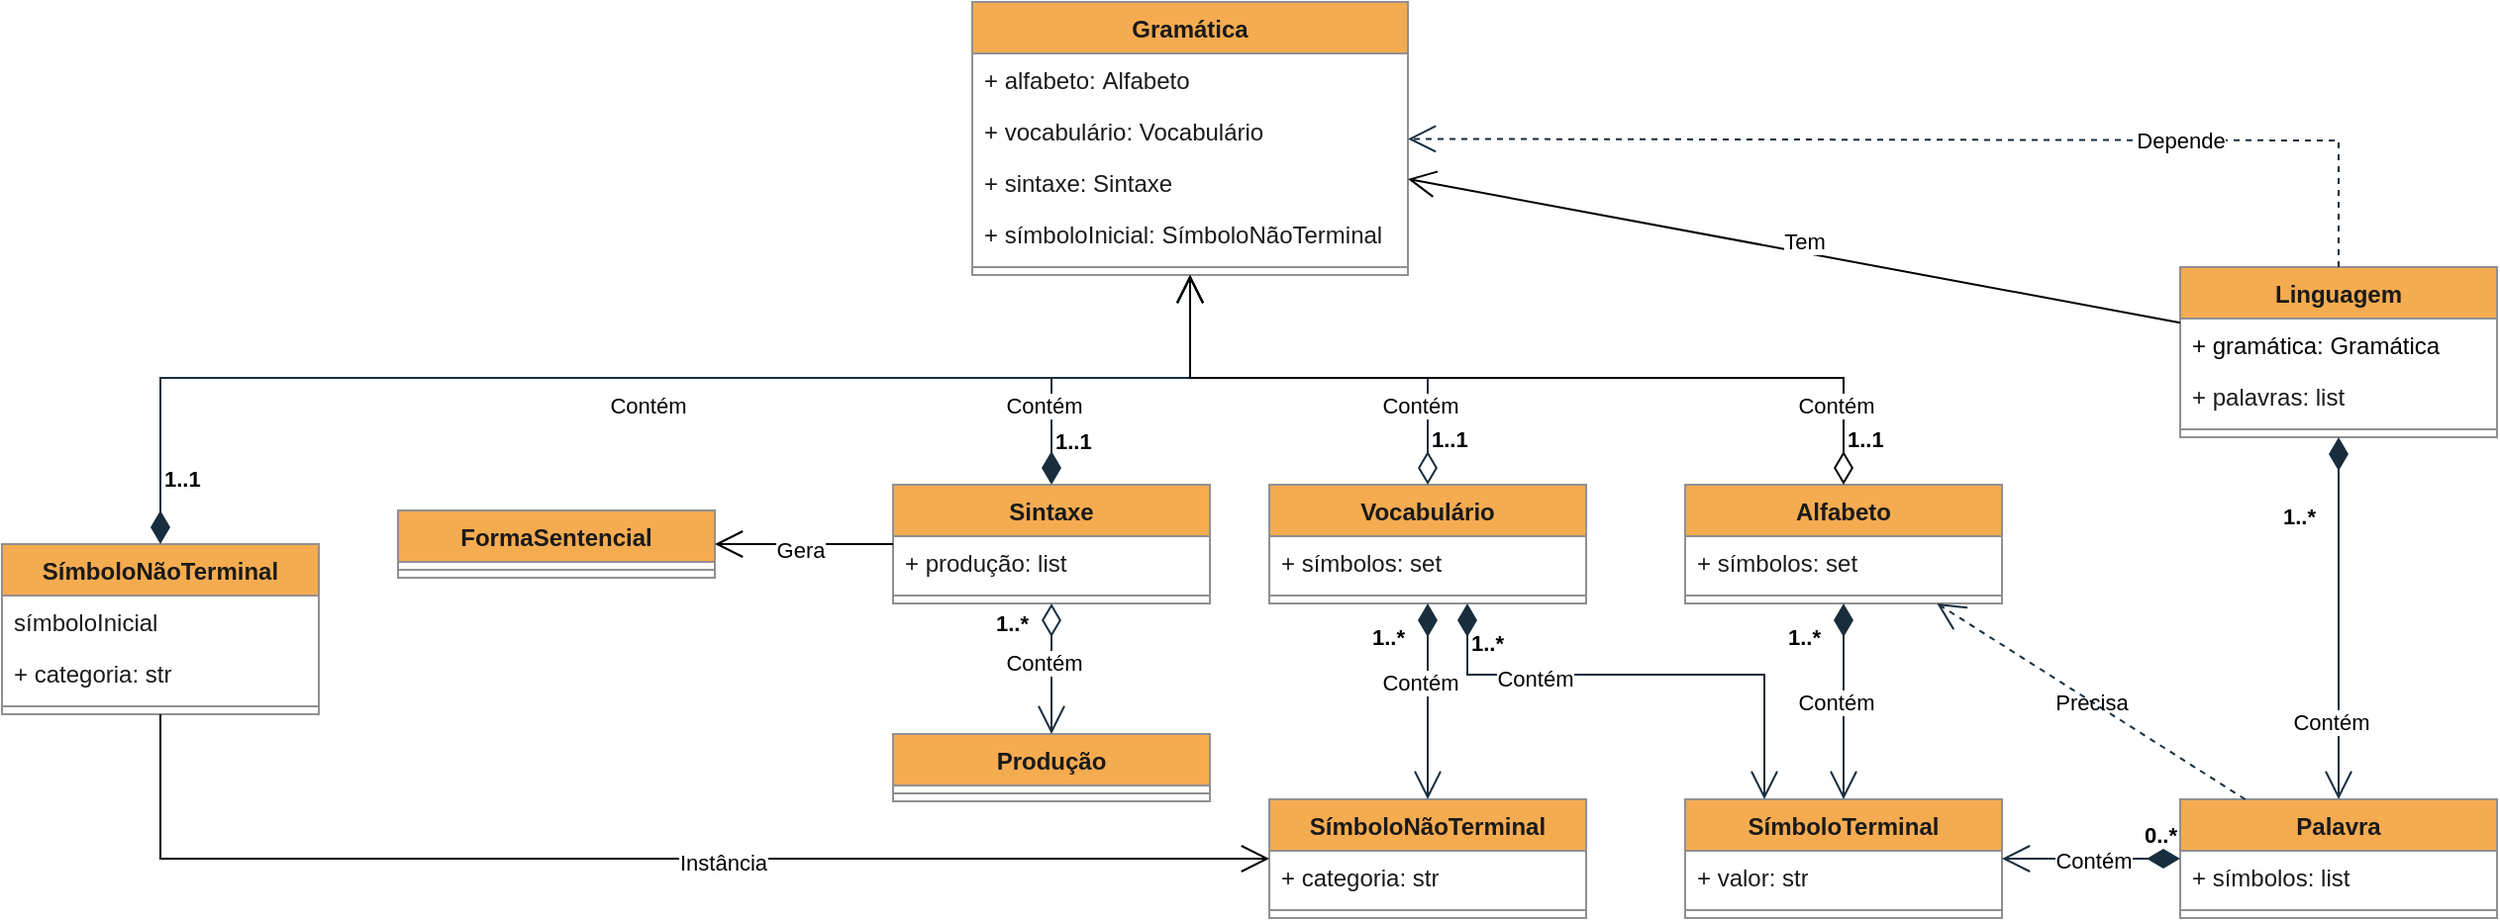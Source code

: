 <mxfile version="23.1.5" type="device">
  <diagram id="C5RBs43oDa-KdzZeNtuy" name="Page-1">
    <mxGraphModel dx="3328" dy="1915" grid="1" gridSize="10" guides="1" tooltips="1" connect="1" arrows="1" fold="1" page="1" pageScale="1" pageWidth="827" pageHeight="1169" math="0" shadow="0">
      <root>
        <mxCell id="WIyWlLk6GJQsqaUBKTNV-0" />
        <mxCell id="WIyWlLk6GJQsqaUBKTNV-1" parent="WIyWlLk6GJQsqaUBKTNV-0" />
        <mxCell id="KC9qn_wAbrLoVvTUjgyr-0" value="Palavra" style="swimlane;fontStyle=1;align=center;verticalAlign=top;childLayout=stackLayout;horizontal=1;startSize=26;horizontalStack=0;resizeParent=1;resizeParentMax=0;resizeLast=0;collapsible=1;marginBottom=0;whiteSpace=wrap;html=1;labelBackgroundColor=none;fillColor=#F5AB50;strokeColor=#909090;fontColor=#1A1A1A;" parent="WIyWlLk6GJQsqaUBKTNV-1" vertex="1">
          <mxGeometry x="270" y="183" width="160" height="60" as="geometry" />
        </mxCell>
        <mxCell id="KC9qn_wAbrLoVvTUjgyr-1" value="+ símbolos: list" style="text;strokeColor=none;fillColor=none;align=left;verticalAlign=top;spacingLeft=4;spacingRight=4;overflow=hidden;rotatable=0;points=[[0,0.5],[1,0.5]];portConstraint=eastwest;whiteSpace=wrap;html=1;labelBackgroundColor=none;fontColor=#1A1A1A;" parent="KC9qn_wAbrLoVvTUjgyr-0" vertex="1">
          <mxGeometry y="26" width="160" height="26" as="geometry" />
        </mxCell>
        <mxCell id="KC9qn_wAbrLoVvTUjgyr-2" value="" style="line;strokeWidth=1;fillColor=none;align=left;verticalAlign=middle;spacingTop=-1;spacingLeft=3;spacingRight=3;rotatable=0;labelPosition=right;points=[];portConstraint=eastwest;strokeColor=#909090;labelBackgroundColor=none;fontColor=#1A1A1A;" parent="KC9qn_wAbrLoVvTUjgyr-0" vertex="1">
          <mxGeometry y="52" width="160" height="8" as="geometry" />
        </mxCell>
        <mxCell id="KC9qn_wAbrLoVvTUjgyr-4" value="Alfabeto" style="swimlane;fontStyle=1;align=center;verticalAlign=top;childLayout=stackLayout;horizontal=1;startSize=26;horizontalStack=0;resizeParent=1;resizeParentMax=0;resizeLast=0;collapsible=1;marginBottom=0;whiteSpace=wrap;html=1;labelBackgroundColor=none;fillColor=#F5AB50;strokeColor=#909090;fontColor=#1A1A1A;" parent="WIyWlLk6GJQsqaUBKTNV-1" vertex="1">
          <mxGeometry x="20" y="24" width="160" height="60" as="geometry" />
        </mxCell>
        <mxCell id="KC9qn_wAbrLoVvTUjgyr-5" value="+ símbolos: set" style="text;strokeColor=none;fillColor=none;align=left;verticalAlign=top;spacingLeft=4;spacingRight=4;overflow=hidden;rotatable=0;points=[[0,0.5],[1,0.5]];portConstraint=eastwest;whiteSpace=wrap;html=1;labelBackgroundColor=none;fontColor=#1A1A1A;" parent="KC9qn_wAbrLoVvTUjgyr-4" vertex="1">
          <mxGeometry y="26" width="160" height="26" as="geometry" />
        </mxCell>
        <mxCell id="KC9qn_wAbrLoVvTUjgyr-6" value="" style="line;strokeWidth=1;fillColor=none;align=left;verticalAlign=middle;spacingTop=-1;spacingLeft=3;spacingRight=3;rotatable=0;labelPosition=right;points=[];portConstraint=eastwest;strokeColor=#909090;labelBackgroundColor=none;fontColor=#1A1A1A;" parent="KC9qn_wAbrLoVvTUjgyr-4" vertex="1">
          <mxGeometry y="52" width="160" height="8" as="geometry" />
        </mxCell>
        <mxCell id="KC9qn_wAbrLoVvTUjgyr-8" value="Linguagem" style="swimlane;fontStyle=1;align=center;verticalAlign=top;childLayout=stackLayout;horizontal=1;startSize=26;horizontalStack=0;resizeParent=1;resizeParentMax=0;resizeLast=0;collapsible=1;marginBottom=0;whiteSpace=wrap;html=1;labelBackgroundColor=none;fillColor=#F5AB50;strokeColor=#909090;fontColor=#1A1A1A;" parent="WIyWlLk6GJQsqaUBKTNV-1" vertex="1">
          <mxGeometry x="270" y="-86" width="160" height="86" as="geometry">
            <mxRectangle x="300" y="340" width="100" height="30" as="alternateBounds" />
          </mxGeometry>
        </mxCell>
        <mxCell id="8KDkpB8A5qFGhit-usQy-15" value="+ gramática: Gramática" style="text;strokeColor=none;fillColor=none;align=left;verticalAlign=top;spacingLeft=4;spacingRight=4;overflow=hidden;rotatable=0;points=[[0,0.5],[1,0.5]];portConstraint=eastwest;whiteSpace=wrap;html=1;" parent="KC9qn_wAbrLoVvTUjgyr-8" vertex="1">
          <mxGeometry y="26" width="160" height="26" as="geometry" />
        </mxCell>
        <mxCell id="gND7RPk0W_1YS8u8bLGv-8" value="+&amp;nbsp;palavras:&amp;nbsp;list" style="text;strokeColor=none;fillColor=none;align=left;verticalAlign=top;spacingLeft=4;spacingRight=4;overflow=hidden;rotatable=0;points=[[0,0.5],[1,0.5]];portConstraint=eastwest;whiteSpace=wrap;html=1;labelBackgroundColor=none;fontColor=#1A1A1A;" parent="KC9qn_wAbrLoVvTUjgyr-8" vertex="1">
          <mxGeometry y="52" width="160" height="26" as="geometry" />
        </mxCell>
        <mxCell id="KC9qn_wAbrLoVvTUjgyr-10" value="" style="line;strokeWidth=1;fillColor=none;align=left;verticalAlign=middle;spacingTop=-1;spacingLeft=3;spacingRight=3;rotatable=0;labelPosition=right;points=[];portConstraint=eastwest;strokeColor=#909090;labelBackgroundColor=none;fontColor=#1A1A1A;" parent="KC9qn_wAbrLoVvTUjgyr-8" vertex="1">
          <mxGeometry y="78" width="160" height="8" as="geometry" />
        </mxCell>
        <mxCell id="gND7RPk0W_1YS8u8bLGv-0" value="SímboloTerminal" style="swimlane;fontStyle=1;align=center;verticalAlign=top;childLayout=stackLayout;horizontal=1;startSize=26;horizontalStack=0;resizeParent=1;resizeParentMax=0;resizeLast=0;collapsible=1;marginBottom=0;whiteSpace=wrap;html=1;labelBackgroundColor=none;fillColor=#F5AB50;strokeColor=#909090;fontColor=#1A1A1A;" parent="WIyWlLk6GJQsqaUBKTNV-1" vertex="1">
          <mxGeometry x="20" y="183" width="160" height="60" as="geometry">
            <mxRectangle x="20" y="170" width="90" height="30" as="alternateBounds" />
          </mxGeometry>
        </mxCell>
        <mxCell id="TWA2oFTpwlA6nahOtgsA-4" value="+ valor: str" style="text;strokeColor=none;fillColor=none;align=left;verticalAlign=top;spacingLeft=4;spacingRight=4;overflow=hidden;rotatable=0;points=[[0,0.5],[1,0.5]];portConstraint=eastwest;whiteSpace=wrap;html=1;labelBackgroundColor=none;fontColor=#1A1A1A;" parent="gND7RPk0W_1YS8u8bLGv-0" vertex="1">
          <mxGeometry y="26" width="160" height="26" as="geometry" />
        </mxCell>
        <mxCell id="gND7RPk0W_1YS8u8bLGv-2" value="" style="line;strokeWidth=1;fillColor=none;align=left;verticalAlign=middle;spacingTop=-1;spacingLeft=3;spacingRight=3;rotatable=0;labelPosition=right;points=[];portConstraint=eastwest;strokeColor=#909090;labelBackgroundColor=none;fontColor=#1A1A1A;" parent="gND7RPk0W_1YS8u8bLGv-0" vertex="1">
          <mxGeometry y="52" width="160" height="8" as="geometry" />
        </mxCell>
        <mxCell id="gND7RPk0W_1YS8u8bLGv-10" value="&lt;b&gt;1..*&lt;/b&gt;" style="endArrow=open;endSize=12;startArrow=diamondThin;startSize=14;startFill=1;edgeStyle=orthogonalEdgeStyle;align=left;verticalAlign=bottom;rounded=0;html=1;targetPerimeterSpacing=0;labelBackgroundColor=none;strokeColor=#182E3E;fontColor=default;" parent="WIyWlLk6GJQsqaUBKTNV-1" source="KC9qn_wAbrLoVvTUjgyr-4" target="gND7RPk0W_1YS8u8bLGv-0" edge="1">
          <mxGeometry x="-0.475" y="-30" relative="1" as="geometry">
            <mxPoint x="180" y="270" as="sourcePoint" />
            <mxPoint x="60" y="270" as="targetPoint" />
            <mxPoint as="offset" />
          </mxGeometry>
        </mxCell>
        <mxCell id="gND7RPk0W_1YS8u8bLGv-13" value="&lt;b&gt;0..*&lt;/b&gt;" style="endArrow=open;endSize=12;startArrow=diamondThin;startSize=14;startFill=1;edgeStyle=orthogonalEdgeStyle;align=left;verticalAlign=bottom;rounded=0;html=1;targetPerimeterSpacing=0;labelBackgroundColor=none;strokeColor=#182E3E;fontColor=default;" parent="WIyWlLk6GJQsqaUBKTNV-1" source="KC9qn_wAbrLoVvTUjgyr-0" target="gND7RPk0W_1YS8u8bLGv-0" edge="1">
          <mxGeometry x="-0.556" y="-3" relative="1" as="geometry">
            <mxPoint x="400" y="320" as="sourcePoint" />
            <mxPoint x="400" y="236" as="targetPoint" />
            <mxPoint as="offset" />
          </mxGeometry>
        </mxCell>
        <mxCell id="gND7RPk0W_1YS8u8bLGv-15" value="Precisa" style="endArrow=open;endSize=12;dashed=1;html=1;rounded=0;labelBackgroundColor=none;strokeColor=#182E3E;fontColor=default;" parent="WIyWlLk6GJQsqaUBKTNV-1" source="KC9qn_wAbrLoVvTUjgyr-0" target="KC9qn_wAbrLoVvTUjgyr-4" edge="1">
          <mxGeometry width="160" relative="1" as="geometry">
            <mxPoint x="570" y="260" as="sourcePoint" />
            <mxPoint x="730" y="260" as="targetPoint" />
          </mxGeometry>
        </mxCell>
        <mxCell id="TWA2oFTpwlA6nahOtgsA-2" value="&lt;b&gt;1..*&lt;/b&gt;" style="endArrow=open;endSize=12;startArrow=diamondThin;startSize=14;startFill=1;edgeStyle=orthogonalEdgeStyle;align=left;verticalAlign=bottom;rounded=0;html=1;targetPerimeterSpacing=0;labelBackgroundColor=none;strokeColor=#182E3E;fontColor=default;" parent="WIyWlLk6GJQsqaUBKTNV-1" source="KC9qn_wAbrLoVvTUjgyr-8" target="KC9qn_wAbrLoVvTUjgyr-0" edge="1">
          <mxGeometry x="-0.465" y="-30" relative="1" as="geometry">
            <mxPoint x="510" y="280" as="sourcePoint" />
            <mxPoint x="420" y="280" as="targetPoint" />
            <mxPoint as="offset" />
          </mxGeometry>
        </mxCell>
        <mxCell id="XZOa5JN2ejwMlJvhmXEw-0" value="SímboloNãoTerminal" style="swimlane;fontStyle=1;align=center;verticalAlign=top;childLayout=stackLayout;horizontal=1;startSize=26;horizontalStack=0;resizeParent=1;resizeParentMax=0;resizeLast=0;collapsible=1;marginBottom=0;whiteSpace=wrap;html=1;labelBackgroundColor=none;fillColor=#F5AB50;strokeColor=#909090;fontColor=#1A1A1A;" parent="WIyWlLk6GJQsqaUBKTNV-1" vertex="1">
          <mxGeometry x="-190" y="183" width="160" height="60" as="geometry">
            <mxRectangle x="20" y="170" width="90" height="30" as="alternateBounds" />
          </mxGeometry>
        </mxCell>
        <mxCell id="XZOa5JN2ejwMlJvhmXEw-1" value="+ categoria: str" style="text;strokeColor=none;fillColor=none;align=left;verticalAlign=top;spacingLeft=4;spacingRight=4;overflow=hidden;rotatable=0;points=[[0,0.5],[1,0.5]];portConstraint=eastwest;whiteSpace=wrap;html=1;labelBackgroundColor=none;fontColor=#1A1A1A;" parent="XZOa5JN2ejwMlJvhmXEw-0" vertex="1">
          <mxGeometry y="26" width="160" height="26" as="geometry" />
        </mxCell>
        <mxCell id="XZOa5JN2ejwMlJvhmXEw-2" value="" style="line;strokeWidth=1;fillColor=none;align=left;verticalAlign=middle;spacingTop=-1;spacingLeft=3;spacingRight=3;rotatable=0;labelPosition=right;points=[];portConstraint=eastwest;strokeColor=#909090;labelBackgroundColor=none;fontColor=#1A1A1A;" parent="XZOa5JN2ejwMlJvhmXEw-0" vertex="1">
          <mxGeometry y="52" width="160" height="8" as="geometry" />
        </mxCell>
        <mxCell id="XZOa5JN2ejwMlJvhmXEw-7" value="Vocabulário" style="swimlane;fontStyle=1;align=center;verticalAlign=top;childLayout=stackLayout;horizontal=1;startSize=26;horizontalStack=0;resizeParent=1;resizeParentMax=0;resizeLast=0;collapsible=1;marginBottom=0;whiteSpace=wrap;html=1;labelBackgroundColor=none;fillColor=#F5AB50;strokeColor=#909090;fontColor=#1A1A1A;" parent="WIyWlLk6GJQsqaUBKTNV-1" vertex="1">
          <mxGeometry x="-190" y="24" width="160" height="60" as="geometry">
            <mxRectangle x="20" y="170" width="90" height="30" as="alternateBounds" />
          </mxGeometry>
        </mxCell>
        <mxCell id="8KDkpB8A5qFGhit-usQy-0" value="+ símbolos: set" style="text;strokeColor=none;fillColor=none;align=left;verticalAlign=top;spacingLeft=4;spacingRight=4;overflow=hidden;rotatable=0;points=[[0,0.5],[1,0.5]];portConstraint=eastwest;whiteSpace=wrap;html=1;labelBackgroundColor=none;fontColor=#1A1A1A;" parent="XZOa5JN2ejwMlJvhmXEw-7" vertex="1">
          <mxGeometry y="26" width="160" height="26" as="geometry" />
        </mxCell>
        <mxCell id="XZOa5JN2ejwMlJvhmXEw-9" value="" style="line;strokeWidth=1;fillColor=none;align=left;verticalAlign=middle;spacingTop=-1;spacingLeft=3;spacingRight=3;rotatable=0;labelPosition=right;points=[];portConstraint=eastwest;strokeColor=#909090;labelBackgroundColor=none;fontColor=#1A1A1A;" parent="XZOa5JN2ejwMlJvhmXEw-7" vertex="1">
          <mxGeometry y="52" width="160" height="8" as="geometry" />
        </mxCell>
        <mxCell id="XZOa5JN2ejwMlJvhmXEw-12" value="Produção" style="swimlane;fontStyle=1;align=center;verticalAlign=top;childLayout=stackLayout;horizontal=1;startSize=26;horizontalStack=0;resizeParent=1;resizeParentMax=0;resizeLast=0;collapsible=1;marginBottom=0;whiteSpace=wrap;html=1;labelBackgroundColor=none;fillColor=#F5AB50;strokeColor=#909090;fontColor=#1A1A1A;" parent="WIyWlLk6GJQsqaUBKTNV-1" vertex="1">
          <mxGeometry x="-380" y="150" width="160" height="34" as="geometry">
            <mxRectangle x="20" y="170" width="90" height="30" as="alternateBounds" />
          </mxGeometry>
        </mxCell>
        <mxCell id="XZOa5JN2ejwMlJvhmXEw-13" value="" style="line;strokeWidth=1;fillColor=none;align=left;verticalAlign=middle;spacingTop=-1;spacingLeft=3;spacingRight=3;rotatable=0;labelPosition=right;points=[];portConstraint=eastwest;strokeColor=#909090;labelBackgroundColor=none;fontColor=#1A1A1A;" parent="XZOa5JN2ejwMlJvhmXEw-12" vertex="1">
          <mxGeometry y="26" width="160" height="8" as="geometry" />
        </mxCell>
        <mxCell id="XZOa5JN2ejwMlJvhmXEw-21" value="SímboloNãoTerminal" style="swimlane;fontStyle=1;align=center;verticalAlign=top;childLayout=stackLayout;horizontal=1;startSize=26;horizontalStack=0;resizeParent=1;resizeParentMax=0;resizeLast=0;collapsible=1;marginBottom=0;whiteSpace=wrap;html=1;labelBackgroundColor=none;fillColor=#F5AB50;strokeColor=#909090;fontColor=#1A1A1A;" parent="WIyWlLk6GJQsqaUBKTNV-1" vertex="1">
          <mxGeometry x="-830" y="54" width="160" height="86" as="geometry">
            <mxRectangle x="20" y="170" width="90" height="30" as="alternateBounds" />
          </mxGeometry>
        </mxCell>
        <mxCell id="XZOa5JN2ejwMlJvhmXEw-24" value="símboloInicial" style="text;strokeColor=none;fillColor=none;align=left;verticalAlign=top;spacingLeft=4;spacingRight=4;overflow=hidden;rotatable=0;points=[[0,0.5],[1,0.5]];portConstraint=eastwest;whiteSpace=wrap;html=1;labelBackgroundColor=none;fontColor=#1A1A1A;" parent="XZOa5JN2ejwMlJvhmXEw-21" vertex="1">
          <mxGeometry y="26" width="160" height="26" as="geometry" />
        </mxCell>
        <mxCell id="XZOa5JN2ejwMlJvhmXEw-22" value="+ categoria: str" style="text;strokeColor=none;fillColor=none;align=left;verticalAlign=top;spacingLeft=4;spacingRight=4;overflow=hidden;rotatable=0;points=[[0,0.5],[1,0.5]];portConstraint=eastwest;whiteSpace=wrap;html=1;labelBackgroundColor=none;fontColor=#1A1A1A;" parent="XZOa5JN2ejwMlJvhmXEw-21" vertex="1">
          <mxGeometry y="52" width="160" height="26" as="geometry" />
        </mxCell>
        <mxCell id="XZOa5JN2ejwMlJvhmXEw-23" value="" style="line;strokeWidth=1;fillColor=none;align=left;verticalAlign=middle;spacingTop=-1;spacingLeft=3;spacingRight=3;rotatable=0;labelPosition=right;points=[];portConstraint=eastwest;strokeColor=#909090;labelBackgroundColor=none;fontColor=#1A1A1A;" parent="XZOa5JN2ejwMlJvhmXEw-21" vertex="1">
          <mxGeometry y="78" width="160" height="8" as="geometry" />
        </mxCell>
        <mxCell id="XZOa5JN2ejwMlJvhmXEw-25" value="" style="endArrow=open;startArrow=none;endFill=0;startFill=0;html=1;rounded=0;endSize=12;" parent="WIyWlLk6GJQsqaUBKTNV-1" source="XZOa5JN2ejwMlJvhmXEw-21" target="XZOa5JN2ejwMlJvhmXEw-0" edge="1">
          <mxGeometry width="160" relative="1" as="geometry">
            <mxPoint x="-380" y="150" as="sourcePoint" />
            <mxPoint x="-220" y="150" as="targetPoint" />
            <Array as="points">
              <mxPoint x="-750" y="213" />
            </Array>
          </mxGeometry>
        </mxCell>
        <mxCell id="XZOa5JN2ejwMlJvhmXEw-34" value="Instância" style="edgeLabel;html=1;align=center;verticalAlign=middle;resizable=0;points=[];" parent="XZOa5JN2ejwMlJvhmXEw-25" connectable="0" vertex="1">
          <mxGeometry x="0.127" y="-2" relative="1" as="geometry">
            <mxPoint as="offset" />
          </mxGeometry>
        </mxCell>
        <mxCell id="XZOa5JN2ejwMlJvhmXEw-26" value="Gramática" style="swimlane;fontStyle=1;align=center;verticalAlign=top;childLayout=stackLayout;horizontal=1;startSize=26;horizontalStack=0;resizeParent=1;resizeParentMax=0;resizeLast=0;collapsible=1;marginBottom=0;whiteSpace=wrap;html=1;labelBackgroundColor=none;fillColor=#F5AB50;strokeColor=#909090;fontColor=#1A1A1A;" parent="WIyWlLk6GJQsqaUBKTNV-1" vertex="1">
          <mxGeometry x="-340" y="-220" width="220" height="138" as="geometry">
            <mxRectangle x="20" y="170" width="90" height="30" as="alternateBounds" />
          </mxGeometry>
        </mxCell>
        <mxCell id="8KDkpB8A5qFGhit-usQy-11" value="+ alfabeto:&amp;nbsp;Alfabeto" style="text;strokeColor=none;fillColor=none;align=left;verticalAlign=top;spacingLeft=4;spacingRight=4;overflow=hidden;rotatable=0;points=[[0,0.5],[1,0.5]];portConstraint=eastwest;whiteSpace=wrap;html=1;labelBackgroundColor=none;fontColor=#1A1A1A;" parent="XZOa5JN2ejwMlJvhmXEw-26" vertex="1">
          <mxGeometry y="26" width="220" height="26" as="geometry" />
        </mxCell>
        <mxCell id="8KDkpB8A5qFGhit-usQy-9" value="+ vocabulário:&amp;nbsp;Vocabulário" style="text;strokeColor=none;fillColor=none;align=left;verticalAlign=top;spacingLeft=4;spacingRight=4;overflow=hidden;rotatable=0;points=[[0,0.5],[1,0.5]];portConstraint=eastwest;whiteSpace=wrap;html=1;labelBackgroundColor=none;fontColor=#1A1A1A;" parent="XZOa5JN2ejwMlJvhmXEw-26" vertex="1">
          <mxGeometry y="52" width="220" height="26" as="geometry" />
        </mxCell>
        <mxCell id="8KDkpB8A5qFGhit-usQy-10" value="+ sintaxe:&amp;nbsp;Sintaxe" style="text;strokeColor=none;fillColor=none;align=left;verticalAlign=top;spacingLeft=4;spacingRight=4;overflow=hidden;rotatable=0;points=[[0,0.5],[1,0.5]];portConstraint=eastwest;whiteSpace=wrap;html=1;labelBackgroundColor=none;fontColor=#1A1A1A;" parent="XZOa5JN2ejwMlJvhmXEw-26" vertex="1">
          <mxGeometry y="78" width="220" height="26" as="geometry" />
        </mxCell>
        <mxCell id="8KDkpB8A5qFGhit-usQy-6" value="+ símboloInicial:&amp;nbsp;SímboloNãoTerminal" style="text;strokeColor=none;fillColor=none;align=left;verticalAlign=top;spacingLeft=4;spacingRight=4;overflow=hidden;rotatable=0;points=[[0,0.5],[1,0.5]];portConstraint=eastwest;whiteSpace=wrap;html=1;labelBackgroundColor=none;fontColor=#1A1A1A;" parent="XZOa5JN2ejwMlJvhmXEw-26" vertex="1">
          <mxGeometry y="104" width="220" height="26" as="geometry" />
        </mxCell>
        <mxCell id="XZOa5JN2ejwMlJvhmXEw-27" value="" style="line;strokeWidth=1;fillColor=none;align=left;verticalAlign=middle;spacingTop=-1;spacingLeft=3;spacingRight=3;rotatable=0;labelPosition=right;points=[];portConstraint=eastwest;strokeColor=#909090;labelBackgroundColor=none;fontColor=#1A1A1A;" parent="XZOa5JN2ejwMlJvhmXEw-26" vertex="1">
          <mxGeometry y="130" width="220" height="8" as="geometry" />
        </mxCell>
        <mxCell id="XZOa5JN2ejwMlJvhmXEw-29" value="&lt;b&gt;1..1&lt;/b&gt;" style="endArrow=open;endSize=12;startArrow=diamondThin;startSize=14;startFill=0;edgeStyle=orthogonalEdgeStyle;align=left;verticalAlign=bottom;rounded=0;html=1;targetPerimeterSpacing=0;labelBackgroundColor=none;strokeColor=#182E3E;fontColor=default;" parent="WIyWlLk6GJQsqaUBKTNV-1" source="XZOa5JN2ejwMlJvhmXEw-7" target="XZOa5JN2ejwMlJvhmXEw-26" edge="1">
          <mxGeometry x="-0.878" relative="1" as="geometry">
            <mxPoint x="-170" y="11" as="sourcePoint" />
            <mxPoint x="-500" y="-99" as="targetPoint" />
            <mxPoint as="offset" />
            <Array as="points">
              <mxPoint x="-110" y="-30" />
              <mxPoint x="-230" y="-30" />
            </Array>
          </mxGeometry>
        </mxCell>
        <mxCell id="XZOa5JN2ejwMlJvhmXEw-30" value="&lt;b&gt;1..1&lt;br&gt;&lt;/b&gt;" style="endArrow=open;endSize=12;startArrow=diamondThin;startSize=14;startFill=1;edgeStyle=orthogonalEdgeStyle;align=left;verticalAlign=bottom;rounded=0;html=1;targetPerimeterSpacing=0;labelBackgroundColor=none;strokeColor=#182E3E;fontColor=default;" parent="WIyWlLk6GJQsqaUBKTNV-1" source="3rAQtkAcfbmT3sl82F9G-8" target="XZOa5JN2ejwMlJvhmXEw-26" edge="1">
          <mxGeometry x="-0.844" relative="1" as="geometry">
            <mxPoint x="-360" as="sourcePoint" />
            <mxPoint x="-420" y="-110" as="targetPoint" />
            <mxPoint as="offset" />
            <Array as="points">
              <mxPoint x="-300" y="-30" />
              <mxPoint x="-230" y="-30" />
            </Array>
          </mxGeometry>
        </mxCell>
        <mxCell id="XZOa5JN2ejwMlJvhmXEw-31" value="&lt;b&gt;1..1&lt;/b&gt;" style="endArrow=open;endSize=12;startArrow=diamondThin;startSize=14;startFill=1;edgeStyle=orthogonalEdgeStyle;align=left;verticalAlign=bottom;rounded=0;html=1;targetPerimeterSpacing=0;labelBackgroundColor=none;strokeColor=#182E3E;fontColor=default;" parent="WIyWlLk6GJQsqaUBKTNV-1" source="XZOa5JN2ejwMlJvhmXEw-21" target="XZOa5JN2ejwMlJvhmXEw-26" edge="1">
          <mxGeometry x="-0.926" relative="1" as="geometry">
            <mxPoint x="-500" y="10" as="sourcePoint" />
            <mxPoint x="-560" y="-110" as="targetPoint" />
            <mxPoint as="offset" />
            <Array as="points">
              <mxPoint x="-750" y="-30" />
              <mxPoint x="-230" y="-30" />
            </Array>
          </mxGeometry>
        </mxCell>
        <mxCell id="XZOa5JN2ejwMlJvhmXEw-32" value="&lt;b&gt;1..1&lt;/b&gt;" style="endArrow=open;html=1;endSize=12;startArrow=diamondThin;startSize=14;startFill=0;edgeStyle=orthogonalEdgeStyle;align=left;verticalAlign=bottom;rounded=0;" parent="WIyWlLk6GJQsqaUBKTNV-1" source="KC9qn_wAbrLoVvTUjgyr-4" target="XZOa5JN2ejwMlJvhmXEw-26" edge="1">
          <mxGeometry x="-0.936" relative="1" as="geometry">
            <mxPoint x="-20" y="-70" as="sourcePoint" />
            <mxPoint x="140" y="-70" as="targetPoint" />
            <Array as="points">
              <mxPoint x="100" y="-30" />
              <mxPoint x="-230" y="-30" />
            </Array>
            <mxPoint as="offset" />
          </mxGeometry>
        </mxCell>
        <mxCell id="boXs6xUsarNE2KnVWenK-3" value="Contém" style="edgeLabel;html=1;align=center;verticalAlign=middle;resizable=0;points=[];" parent="WIyWlLk6GJQsqaUBKTNV-1" connectable="0" vertex="1">
          <mxGeometry x="360" y="150" as="geometry">
            <mxPoint x="-14" y="-6" as="offset" />
          </mxGeometry>
        </mxCell>
        <mxCell id="boXs6xUsarNE2KnVWenK-4" value="Contém" style="edgeLabel;html=1;align=center;verticalAlign=middle;resizable=0;points=[];" parent="WIyWlLk6GJQsqaUBKTNV-1" connectable="0" vertex="1">
          <mxGeometry x="240" y="220" as="geometry">
            <mxPoint x="-14" y="-6" as="offset" />
          </mxGeometry>
        </mxCell>
        <mxCell id="boXs6xUsarNE2KnVWenK-5" value="Contém" style="edgeLabel;html=1;align=center;verticalAlign=middle;resizable=0;points=[];" parent="WIyWlLk6GJQsqaUBKTNV-1" connectable="0" vertex="1">
          <mxGeometry x="110" y="140" as="geometry">
            <mxPoint x="-14" y="-6" as="offset" />
          </mxGeometry>
        </mxCell>
        <mxCell id="boXs6xUsarNE2KnVWenK-6" value="Contém" style="edgeLabel;html=1;align=center;verticalAlign=middle;resizable=0;points=[];" parent="WIyWlLk6GJQsqaUBKTNV-1" connectable="0" vertex="1">
          <mxGeometry x="110" y="-10" as="geometry">
            <mxPoint x="-14" y="-6" as="offset" />
          </mxGeometry>
        </mxCell>
        <mxCell id="boXs6xUsarNE2KnVWenK-7" value="Contém" style="edgeLabel;html=1;align=center;verticalAlign=middle;resizable=0;points=[];" parent="WIyWlLk6GJQsqaUBKTNV-1" connectable="0" vertex="1">
          <mxGeometry x="-100" y="-10" as="geometry">
            <mxPoint x="-14" y="-6" as="offset" />
          </mxGeometry>
        </mxCell>
        <mxCell id="boXs6xUsarNE2KnVWenK-8" value="Contém" style="edgeLabel;html=1;align=center;verticalAlign=middle;resizable=0;points=[];" parent="WIyWlLk6GJQsqaUBKTNV-1" connectable="0" vertex="1">
          <mxGeometry x="-290" y="-10" as="geometry">
            <mxPoint x="-14" y="-6" as="offset" />
          </mxGeometry>
        </mxCell>
        <mxCell id="boXs6xUsarNE2KnVWenK-9" value="Contém" style="edgeLabel;html=1;align=center;verticalAlign=middle;resizable=0;points=[];" parent="WIyWlLk6GJQsqaUBKTNV-1" connectable="0" vertex="1">
          <mxGeometry x="-490" y="-10" as="geometry">
            <mxPoint x="-14" y="-6" as="offset" />
          </mxGeometry>
        </mxCell>
        <mxCell id="3rAQtkAcfbmT3sl82F9G-2" value="&lt;b&gt;1..*&lt;/b&gt;" style="endArrow=open;endSize=12;startArrow=diamondThin;startSize=14;startFill=1;edgeStyle=orthogonalEdgeStyle;align=left;verticalAlign=bottom;rounded=0;html=1;targetPerimeterSpacing=0;labelBackgroundColor=none;strokeColor=#182E3E;fontColor=default;" parent="WIyWlLk6GJQsqaUBKTNV-1" source="XZOa5JN2ejwMlJvhmXEw-7" target="XZOa5JN2ejwMlJvhmXEw-0" edge="1">
          <mxGeometry x="-0.475" y="-30" relative="1" as="geometry">
            <mxPoint x="-140" y="70" as="sourcePoint" />
            <mxPoint x="-140" y="169" as="targetPoint" />
            <mxPoint as="offset" />
          </mxGeometry>
        </mxCell>
        <mxCell id="3rAQtkAcfbmT3sl82F9G-3" value="Contém" style="edgeLabel;html=1;align=center;verticalAlign=middle;resizable=0;points=[];" parent="WIyWlLk6GJQsqaUBKTNV-1" connectable="0" vertex="1">
          <mxGeometry x="-100" y="130" as="geometry">
            <mxPoint x="-14" y="-6" as="offset" />
          </mxGeometry>
        </mxCell>
        <mxCell id="3rAQtkAcfbmT3sl82F9G-4" value="&lt;b&gt;1..*&lt;/b&gt;" style="endArrow=open;endSize=12;startArrow=diamondThin;startSize=14;startFill=1;edgeStyle=orthogonalEdgeStyle;align=left;verticalAlign=bottom;rounded=0;html=1;targetPerimeterSpacing=0;labelBackgroundColor=none;strokeColor=#182E3E;fontColor=default;" parent="WIyWlLk6GJQsqaUBKTNV-1" source="XZOa5JN2ejwMlJvhmXEw-7" target="gND7RPk0W_1YS8u8bLGv-0" edge="1">
          <mxGeometry x="-0.767" relative="1" as="geometry">
            <mxPoint x="-30" y="67.5" as="sourcePoint" />
            <mxPoint x="-30" y="192.5" as="targetPoint" />
            <mxPoint as="offset" />
            <Array as="points">
              <mxPoint x="-90" y="120" />
              <mxPoint x="60" y="120" />
            </Array>
          </mxGeometry>
        </mxCell>
        <mxCell id="3rAQtkAcfbmT3sl82F9G-5" value="Contém" style="edgeLabel;html=1;align=center;verticalAlign=middle;resizable=0;points=[];" parent="WIyWlLk6GJQsqaUBKTNV-1" connectable="0" vertex="1">
          <mxGeometry x="-130" y="84" as="geometry">
            <mxPoint x="74" y="38" as="offset" />
          </mxGeometry>
        </mxCell>
        <mxCell id="3rAQtkAcfbmT3sl82F9G-8" value="Sintaxe" style="swimlane;fontStyle=1;align=center;verticalAlign=top;childLayout=stackLayout;horizontal=1;startSize=26;horizontalStack=0;resizeParent=1;resizeParentMax=0;resizeLast=0;collapsible=1;marginBottom=0;whiteSpace=wrap;html=1;labelBackgroundColor=none;fillColor=#F5AB50;strokeColor=#909090;fontColor=#1A1A1A;" parent="WIyWlLk6GJQsqaUBKTNV-1" vertex="1">
          <mxGeometry x="-380" y="24" width="160" height="60" as="geometry">
            <mxRectangle x="20" y="170" width="90" height="30" as="alternateBounds" />
          </mxGeometry>
        </mxCell>
        <mxCell id="8KDkpB8A5qFGhit-usQy-2" value="+ produção: list" style="text;strokeColor=none;fillColor=none;align=left;verticalAlign=top;spacingLeft=4;spacingRight=4;overflow=hidden;rotatable=0;points=[[0,0.5],[1,0.5]];portConstraint=eastwest;whiteSpace=wrap;html=1;labelBackgroundColor=none;fontColor=#1A1A1A;" parent="3rAQtkAcfbmT3sl82F9G-8" vertex="1">
          <mxGeometry y="26" width="160" height="26" as="geometry" />
        </mxCell>
        <mxCell id="3rAQtkAcfbmT3sl82F9G-9" value="" style="line;strokeWidth=1;fillColor=none;align=left;verticalAlign=middle;spacingTop=-1;spacingLeft=3;spacingRight=3;rotatable=0;labelPosition=right;points=[];portConstraint=eastwest;strokeColor=#909090;labelBackgroundColor=none;fontColor=#1A1A1A;" parent="3rAQtkAcfbmT3sl82F9G-8" vertex="1">
          <mxGeometry y="52" width="160" height="8" as="geometry" />
        </mxCell>
        <mxCell id="8KDkpB8A5qFGhit-usQy-7" value="&lt;b&gt;1..*&lt;br&gt;&lt;/b&gt;" style="endArrow=open;endSize=12;startArrow=diamondThin;startSize=14;startFill=0;edgeStyle=orthogonalEdgeStyle;align=left;verticalAlign=bottom;rounded=0;html=1;targetPerimeterSpacing=0;labelBackgroundColor=none;strokeColor=#182E3E;fontColor=default;" parent="WIyWlLk6GJQsqaUBKTNV-1" source="3rAQtkAcfbmT3sl82F9G-8" target="XZOa5JN2ejwMlJvhmXEw-12" edge="1">
          <mxGeometry x="-0.429" y="-30" relative="1" as="geometry">
            <mxPoint x="-350" y="110" as="sourcePoint" />
            <mxPoint x="-280" y="110" as="targetPoint" />
            <mxPoint as="offset" />
            <Array as="points" />
          </mxGeometry>
        </mxCell>
        <mxCell id="8KDkpB8A5qFGhit-usQy-12" value="Contém" style="edgeLabel;html=1;align=center;verticalAlign=middle;resizable=0;points=[];" parent="WIyWlLk6GJQsqaUBKTNV-1" connectable="0" vertex="1">
          <mxGeometry x="-290" y="120" as="geometry">
            <mxPoint x="-14" y="-6" as="offset" />
          </mxGeometry>
        </mxCell>
        <mxCell id="8KDkpB8A5qFGhit-usQy-13" value="&lt;span style=&quot;background-color: rgb(255, 255, 255);&quot;&gt;Depende&lt;/span&gt;" style="endArrow=open;endSize=12;dashed=1;html=1;rounded=0;labelBackgroundColor=none;strokeColor=#182E3E;fontColor=default;" parent="WIyWlLk6GJQsqaUBKTNV-1" source="KC9qn_wAbrLoVvTUjgyr-8" target="XZOa5JN2ejwMlJvhmXEw-26" edge="1">
          <mxGeometry x="-0.458" width="160" relative="1" as="geometry">
            <mxPoint x="-20" y="-180" as="sourcePoint" />
            <mxPoint x="-20" y="-120" as="targetPoint" />
            <Array as="points">
              <mxPoint x="350" y="-150" />
            </Array>
            <mxPoint as="offset" />
          </mxGeometry>
        </mxCell>
        <mxCell id="8KDkpB8A5qFGhit-usQy-20" value="" style="endArrow=open;startArrow=none;endFill=0;startFill=0;html=1;rounded=0;endSize=12;" parent="WIyWlLk6GJQsqaUBKTNV-1" source="KC9qn_wAbrLoVvTUjgyr-8" target="XZOa5JN2ejwMlJvhmXEw-26" edge="1">
          <mxGeometry width="160" relative="1" as="geometry">
            <mxPoint x="20" y="-120" as="sourcePoint" />
            <mxPoint x="180" y="-120" as="targetPoint" />
          </mxGeometry>
        </mxCell>
        <mxCell id="8KDkpB8A5qFGhit-usQy-22" value="Tem" style="edgeLabel;html=1;align=center;verticalAlign=middle;resizable=0;points=[];" parent="8KDkpB8A5qFGhit-usQy-20" connectable="0" vertex="1">
          <mxGeometry x="-0.208" y="-1" relative="1" as="geometry">
            <mxPoint x="-36" y="-12" as="offset" />
          </mxGeometry>
        </mxCell>
        <mxCell id="8KDkpB8A5qFGhit-usQy-25" value="FormaSentencial" style="swimlane;fontStyle=1;align=center;verticalAlign=top;childLayout=stackLayout;horizontal=1;startSize=26;horizontalStack=0;resizeParent=1;resizeParentMax=0;resizeLast=0;collapsible=1;marginBottom=0;whiteSpace=wrap;html=1;labelBackgroundColor=none;fillColor=#F5AB50;strokeColor=#909090;fontColor=#1A1A1A;" parent="WIyWlLk6GJQsqaUBKTNV-1" vertex="1">
          <mxGeometry x="-630" y="37" width="160" height="34" as="geometry">
            <mxRectangle x="20" y="170" width="90" height="30" as="alternateBounds" />
          </mxGeometry>
        </mxCell>
        <mxCell id="8KDkpB8A5qFGhit-usQy-26" value="" style="line;strokeWidth=1;fillColor=none;align=left;verticalAlign=middle;spacingTop=-1;spacingLeft=3;spacingRight=3;rotatable=0;labelPosition=right;points=[];portConstraint=eastwest;strokeColor=#909090;labelBackgroundColor=none;fontColor=#1A1A1A;" parent="8KDkpB8A5qFGhit-usQy-25" vertex="1">
          <mxGeometry y="26" width="160" height="8" as="geometry" />
        </mxCell>
        <mxCell id="3oCouhRHpkfQopcsgL7M-0" value="" style="endArrow=open;endFill=1;endSize=12;html=1;rounded=0;" parent="WIyWlLk6GJQsqaUBKTNV-1" source="3rAQtkAcfbmT3sl82F9G-8" target="8KDkpB8A5qFGhit-usQy-25" edge="1">
          <mxGeometry width="160" relative="1" as="geometry">
            <mxPoint x="-420" y="10" as="sourcePoint" />
            <mxPoint x="-270" y="-80" as="targetPoint" />
          </mxGeometry>
        </mxCell>
        <mxCell id="3oCouhRHpkfQopcsgL7M-7" value="Gera" style="edgeLabel;html=1;align=center;verticalAlign=middle;resizable=0;points=[];" parent="3oCouhRHpkfQopcsgL7M-0" connectable="0" vertex="1">
          <mxGeometry x="0.044" y="3" relative="1" as="geometry">
            <mxPoint as="offset" />
          </mxGeometry>
        </mxCell>
      </root>
    </mxGraphModel>
  </diagram>
</mxfile>
